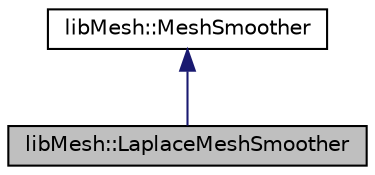 digraph "libMesh::LaplaceMeshSmoother"
{
  edge [fontname="Helvetica",fontsize="10",labelfontname="Helvetica",labelfontsize="10"];
  node [fontname="Helvetica",fontsize="10",shape=record];
  Node1 [label="libMesh::LaplaceMeshSmoother",height=0.2,width=0.4,color="black", fillcolor="grey75", style="filled", fontcolor="black"];
  Node2 -> Node1 [dir="back",color="midnightblue",fontsize="10",style="solid",fontname="Helvetica"];
  Node2 [label="libMesh::MeshSmoother",height=0.2,width=0.4,color="black", fillcolor="white", style="filled",URL="$classlibMesh_1_1MeshSmoother.html"];
}
